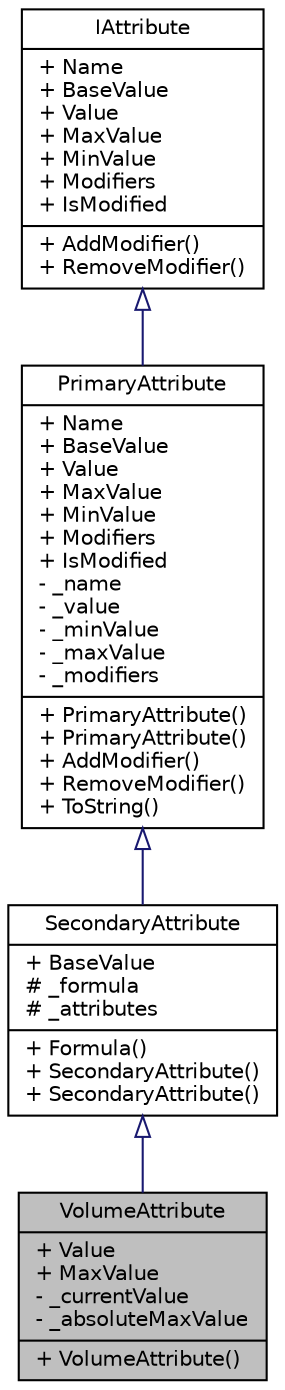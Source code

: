 digraph "VolumeAttribute"
{
 // INTERACTIVE_SVG=YES
  edge [fontname="Helvetica",fontsize="10",labelfontname="Helvetica",labelfontsize="10"];
  node [fontname="Helvetica",fontsize="10",shape=record];
  Node1 [label="{VolumeAttribute\n|+ Value\l+ MaxValue\l- _currentValue\l- _absoluteMaxValue\l|+ VolumeAttribute()\l}",height=0.2,width=0.4,color="black", fillcolor="grey75", style="filled" fontcolor="black"];
  Node2 -> Node1 [dir="back",color="midnightblue",fontsize="10",style="solid",arrowtail="onormal",fontname="Helvetica"];
  Node2 [label="{SecondaryAttribute\n|+ BaseValue\l# _formula\l# _attributes\l|+ Formula()\l+ SecondaryAttribute()\l+ SecondaryAttribute()\l}",height=0.2,width=0.4,color="black", fillcolor="white", style="filled",URL="$d7/d09/class_action_rpg_kit_1_1_core_1_1_character_1_1_attribute_1_1_secondary_attribute.xhtml",tooltip="The Value is calculated through a given formula. "];
  Node3 -> Node2 [dir="back",color="midnightblue",fontsize="10",style="solid",arrowtail="onormal",fontname="Helvetica"];
  Node3 [label="{PrimaryAttribute\n|+ Name\l+ BaseValue\l+ Value\l+ MaxValue\l+ MinValue\l+ Modifiers\l+ IsModified\l- _name\l- _value\l- _minValue\l- _maxValue\l- _modifiers\l|+ PrimaryAttribute()\l+ PrimaryAttribute()\l+ AddModifier()\l+ RemoveModifier()\l+ ToString()\l}",height=0.2,width=0.4,color="black", fillcolor="white", style="filled",URL="$da/da1/class_action_rpg_kit_1_1_core_1_1_character_1_1_attribute_1_1_primary_attribute.xhtml",tooltip="Represents a simple float value. "];
  Node4 -> Node3 [dir="back",color="midnightblue",fontsize="10",style="solid",arrowtail="onormal",fontname="Helvetica"];
  Node4 [label="{IAttribute\n|+ Name\l+ BaseValue\l+ Value\l+ MaxValue\l+ MinValue\l+ Modifiers\l+ IsModified\l|+ AddModifier()\l+ RemoveModifier()\l}",height=0.2,width=0.4,color="black", fillcolor="white", style="filled",URL="$db/d8f/interface_action_rpg_kit_1_1_core_1_1_character_1_1_attribute_1_1_i_attribute.xhtml",tooltip="Interface for Attributes. "];
}
